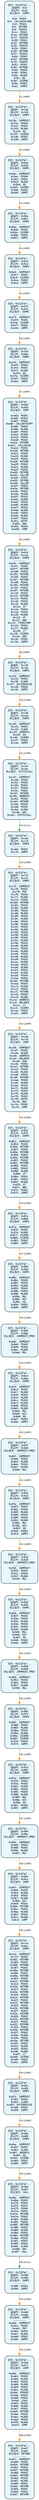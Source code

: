 digraph Contract_CFG {
    rankdir=TB;
    node [shape=box, style="filled, rounded", fontname="Monospace", fontsize=9, margin=0.15];
    edge [fontname="Arial", fontsize=8, penwidth=1.2];

    "block_0" [label="合约: 0x2157a7...
起始PC: 0x0
终止PC: 0xa1
终止指令: JUMPI
---------
0x0: PUSH1
0x2: CALLDATALOAD
0x3: PUSH1
0x5: MSTORE
0x6: PUSH21
0x1c: PUSH1
0x1e: MSTORE
0x1f: PUSH16
0x30: PUSH1
0x32: MSTORE
0x33: PUSH32
0x54: PUSH1
0x56: MSTORE
0x57: PUSH21
0x6d: PUSH1
0x6f: MSTORE
0x70: PUSH32
0x91: PUSH1
0x93: MSTORE
0x94: PUSH4
0x99: PUSH1
0x9b: MLOAD
0x9c: EQ
0x9d: ISZERO
0x9e: PUSH2
0xa1: JUMPI", fillcolor="#e6f7ff"];
    "block_13b" [label="合约: 0x2157a7...
起始PC: 0x13b
终止PC: 0x149
终止指令: JUMPI
---------
0x13b: JUMPDEST
0x13c: PUSH4
0x141: PUSH1
0x143: MLOAD
0x144: EQ
0x145: ISZERO
0x146: PUSH2
0x149: JUMPI", fillcolor="#e6f7ff"];
    "block_5ab" [label="合约: 0x2157a7...
起始PC: 0x5ab
终止PC: 0x5b9
终止指令: JUMPI
---------
0x5ab: JUMPDEST
0x5ac: PUSH4
0x5b1: PUSH1
0x5b3: MLOAD
0x5b4: EQ
0x5b5: ISZERO
0x5b6: PUSH2
0x5b9: JUMPI", fillcolor="#e6f7ff"];
    "block_84a" [label="合约: 0x2157a7...
起始PC: 0x84a
终止PC: 0x851
终止指令: JUMPI
---------
0x84a: JUMPDEST
0x84b: PUSH1
0x84d: ISZERO
0x84e: PUSH2
0x851: JUMPI", fillcolor="#e6f7ff"];
    "block_9c6" [label="合约: 0x2157a7...
起始PC: 0x9c6
终止PC: 0x9cd
终止指令: JUMPI
---------
0x9c6: JUMPDEST
0x9c7: PUSH1
0x9c9: ISZERO
0x9ca: PUSH2
0x9cd: JUMPI", fillcolor="#e6f7ff"];
    "block_bf3" [label="合约: 0x2157a7...
起始PC: 0xbf3
终止PC: 0xbfa
终止指令: JUMPI
---------
0xbf3: JUMPDEST
0xbf4: PUSH1
0xbf6: ISZERO
0xbf7: PUSH2
0xbfa: JUMPI", fillcolor="#e6f7ff"];
    "block_df4" [label="合约: 0x2157a7...
起始PC: 0xdf4
终止PC: 0xe02
终止指令: JUMPI
---------
0xdf4: JUMPDEST
0xdf5: PUSH4
0xdfa: PUSH1
0xdfc: MLOAD
0xdfd: EQ
0xdfe: ISZERO
0xdff: PUSH2
0xe02: JUMPI", fillcolor="#e6f7ff"];
    "block_e03" [label="合约: 0x2157a7...
起始PC: 0xe03
终止PC: 0xe56
终止指令: JUMP
---------
0xe03: PUSH1
0xe05: PUSH1
0xe07: PUSH2
0xe0a: CALLDATACOPY
0xe0b: PUSH2
0xe0e: MLOAD
0xe0f: PUSH2
0xe12: MLOAD
0xe13: PUSH4
0xe18: PUSH2
0xe1b: MSTORE
0xe1c: CALLVALUE
0xe1d: PUSH2
0xe20: MSTORE
0xe21: PUSH2
0xe24: MLOAD
0xe25: PUSH2
0xe28: MSTORE
0xe29: PUSH2
0xe2c: MLOAD
0xe2d: PUSH2
0xe30: MSTORE
0xe31: CALLER
0xe32: PUSH2
0xe35: MSTORE
0xe36: CALLER
0xe37: PUSH2
0xe3a: MSTORE
0xe3b: PUSH2
0xe3e: MLOAD
0xe3f: PUSH2
0xe42: MLOAD
0xe43: PUSH2
0xe46: MLOAD
0xe47: PUSH2
0xe4a: MLOAD
0xe4b: PUSH2
0xe4e: MLOAD
0xe4f: PUSH1
0xe51: GETPC
0xe52: ADD
0xe53: PUSH2
0xe56: JUMP", fillcolor="#e6f7ff"];
    "block_bfb" [label="合约: 0x2157a7...
起始PC: 0xbfb
终止PC: 0xc2e
终止指令: JUMPI
---------
0xbfb: JUMPDEST
0xbfc: PUSH2
0xbff: MSTORE
0xc00: PUSH2
0xc03: MSTORE
0xc04: PUSH2
0xc07: MSTORE
0xc08: PUSH2
0xc0b: MSTORE
0xc0c: PUSH2
0xc0f: MSTORE
0xc10: PUSH2
0xc13: MSTORE
0xc14: PUSH1
0xc16: PUSH2
0xc19: MLOAD
0xc1a: GT
0xc1b: PUSH1
0xc1d: PUSH2
0xc20: MLOAD
0xc21: GT
0xc22: AND
0xc23: TIMESTAMP
0xc24: PUSH2
0xc27: MLOAD
0xc28: LT
0xc29: ISZERO
0xc2a: AND
0xc2b: PUSH2
0xc2e: JUMPI", fillcolor="#e6f7ff"];
    "block_c33" [label="合约: 0x2157a7...
起始PC: 0xc33
终止PC: 0xc3b
终止指令: JUMPI
---------
0xc33: JUMPDEST
0xc34: PUSH1
0xc36: SLOAD
0xc37: EXTCODESIZE
0xc38: PUSH2
0xc3b: JUMPI", fillcolor="#e6f7ff"];
    "block_c40" [label="合约: 0x2157a7...
起始PC: 0xc40
终止PC: 0xc4a
终止指令: JUMPI
---------
0xc40: JUMPDEST
0xc41: PUSH1
0xc43: SLOAD
0xc44: ADDRESS
0xc45: EQ
0xc46: ISZERO
0xc47: PUSH2
0xc4a: JUMPI", fillcolor="#e6f7ff"];
    "block_c4f" [label="合约: 0x2157a7...
起始PC: 0xc4f
终止PC: 0xc6c
终止指令: STATICCALL
---------
0xc4f: JUMPDEST
0xc50: PUSH1
0xc52: PUSH2
0xc55: PUSH1
0xc57: PUSH4
0xc5c: PUSH2
0xc5f: MSTORE
0xc60: ADDRESS
0xc61: PUSH2
0xc64: MSTORE
0xc65: PUSH2
0xc68: PUSH1
0xc6a: SLOAD
0xc6b: GAS
0xc6c: STATICCALL", fillcolor="#e6f7ff"];
    "block_c6d" [label="合约: 0x2157a7...
起始PC: 0xc6d
终止PC: 0xc70
终止指令: JUMPI
---------
0xc6d: PUSH2
0xc70: JUMPI", fillcolor="#e6f7ff"];
    "block_c75" [label="合约: 0x2157a7...
起始PC: 0xc75
终止PC: 0xcd1
终止指令: JUMPI
---------
0xc75: JUMPDEST
0xc76: PUSH1
0xc78: POP
0xc79: PUSH2
0xc7c: MLOAD
0xc7d: PUSH2
0xc80: MSTORE
0xc81: PUSH2
0xc84: MLOAD
0xc85: PUSH2
0xc88: MLOAD
0xc89: PUSH2
0xc8c: MLOAD
0xc8d: PUSH2
0xc90: MLOAD
0xc91: PUSH2
0xc94: MLOAD
0xc95: PUSH2
0xc98: MLOAD
0xc99: PUSH2
0xc9c: MLOAD
0xc9d: PUSH2
0xca0: MLOAD
0xca1: PUSH2
0xca4: MLOAD
0xca5: PUSH2
0xca8: MLOAD
0xca9: PUSH2
0xcac: MLOAD
0xcad: PUSH2
0xcb0: MLOAD
0xcb1: PUSH2
0xcb4: MLOAD
0xcb5: PUSH4
0xcba: PUSH2
0xcbd: MSTORE
0xcbe: PUSH2
0xcc1: MLOAD
0xcc2: PUSH2
0xcc5: MSTORE
0xcc6: PUSH2
0xcc9: MLOAD
0xcca: ADDRESS
0xccb: BALANCE
0xccc: LT
0xccd: ISZERO
0xcce: PUSH2
0xcd1: JUMPI", fillcolor="#e6f7ff"];
    "block_cd6" [label="合约: 0x2157a7...
起始PC: 0xcd6
终止PC: 0xcfd
终止指令: JUMP
---------
0xcd6: JUMPDEST
0xcd7: PUSH2
0xcda: MLOAD
0xcdb: ADDRESS
0xcdc: BALANCE
0xcdd: SUB
0xcde: PUSH2
0xce1: MSTORE
0xce2: PUSH2
0xce5: MLOAD
0xce6: PUSH2
0xce9: MSTORE
0xcea: PUSH2
0xced: MLOAD
0xcee: PUSH2
0xcf1: MLOAD
0xcf2: PUSH2
0xcf5: MLOAD
0xcf6: PUSH1
0xcf8: GETPC
0xcf9: ADD
0xcfa: PUSH2
0xcfd: JUMP", fillcolor="#e6f7ff"];
    "block_852" [label="合约: 0x2157a7...
起始PC: 0x852
终止PC: 0x875
终止指令: JUMPI
---------
0x852: JUMPDEST
0x853: PUSH2
0x856: MSTORE
0x857: PUSH2
0x85a: MSTORE
0x85b: PUSH2
0x85e: MSTORE
0x85f: PUSH2
0x862: MSTORE
0x863: PUSH1
0x865: PUSH2
0x868: MLOAD
0x869: GT
0x86a: PUSH1
0x86c: PUSH2
0x86f: MLOAD
0x870: GT
0x871: AND
0x872: PUSH2
0x875: JUMPI", fillcolor="#e6f7ff"];
    "block_87a" [label="合约: 0x2157a7...
起始PC: 0x87a
终止PC: 0x884
终止指令: JUMPI
---------
0x87a: JUMPDEST
0x87b: PUSH2
0x87e: MLOAD
0x87f: ISZERO
0x880: ISZERO
0x881: PUSH2
0x884: JUMPI", fillcolor="#e6f7ff"];
    "block_88b" [label="合约: 0x2157a7...
起始PC: 0x88b
终止PC: 0x8a0
终止指令: JUMPI
---------
0x88b: JUMPDEST
0x88c: PUSH2
0x88f: PUSH2
0x892: MLOAD
0x893: PUSH2
0x896: PUSH2
0x899: MLOAD
0x89a: MUL
0x89b: DIV
0x89c: EQ
0x89d: PUSH2
0x8a0: JUMPI", fillcolor="#e6f7ff"];
    "block_8a5" [label="合约: 0x2157a7...
起始PC: 0x8a5
终止PC: 0x8ad
终止指令: JUMPDEST_PREV
---------
0x8a5: JUMPDEST
0x8a6: PUSH2
0x8a9: PUSH2
0x8ac: MLOAD
0x8ad: MUL", fillcolor="#e6f7ff"];
    "block_8c3" [label="合约: 0x2157a7...
起始PC: 0x8c3
终止PC: 0x8da
终止指令: JUMPI
---------
0x8c3: JUMPDEST
0x8c4: PUSH2
0x8c7: MLOAD
0x8c8: PUSH2
0x8cb: MLOAD
0x8cc: PUSH2
0x8cf: MLOAD
0x8d0: PUSH2
0x8d3: MLOAD
0x8d4: MUL
0x8d5: DIV
0x8d6: EQ
0x8d7: PUSH2
0x8da: JUMPI", fillcolor="#e6f7ff"];
    "block_8df" [label="合约: 0x2157a7...
起始PC: 0x8df
终止PC: 0x8e8
终止指令: JUMPDEST_PREV
---------
0x8df: JUMPDEST
0x8e0: PUSH2
0x8e3: MLOAD
0x8e4: PUSH2
0x8e7: MLOAD
0x8e8: MUL", fillcolor="#e6f7ff"];
    "block_8fe" [label="合约: 0x2157a7...
起始PC: 0x8fe
终止PC: 0x913
终止指令: JUMPI
---------
0x8fe: JUMPDEST
0x8ff: PUSH2
0x902: PUSH2
0x905: MLOAD
0x906: PUSH2
0x909: PUSH2
0x90c: MLOAD
0x90d: MUL
0x90e: DIV
0x90f: EQ
0x910: PUSH2
0x913: JUMPI", fillcolor="#e6f7ff"];
    "block_918" [label="合约: 0x2157a7...
起始PC: 0x918
终止PC: 0x920
终止指令: JUMPDEST_PREV
---------
0x918: JUMPDEST
0x919: PUSH2
0x91c: PUSH2
0x91f: MLOAD
0x920: MUL", fillcolor="#e6f7ff"];
    "block_936" [label="合约: 0x2157a7...
起始PC: 0x936
终止PC: 0x94b
终止指令: JUMPI
---------
0x936: JUMPDEST
0x937: PUSH2
0x93a: PUSH2
0x93d: MLOAD
0x93e: PUSH2
0x941: PUSH2
0x944: MLOAD
0x945: MUL
0x946: DIV
0x947: EQ
0x948: PUSH2
0x94b: JUMPI", fillcolor="#e6f7ff"];
    "block_950" [label="合约: 0x2157a7...
起始PC: 0x950
终止PC: 0x958
终止指令: JUMPDEST_PREV
---------
0x950: JUMPDEST
0x951: PUSH2
0x954: PUSH2
0x957: MLOAD
0x958: MUL", fillcolor="#e6f7ff"];
    "block_965" [label="合约: 0x2157a7...
起始PC: 0x965
终止PC: 0x973
终止指令: JUMPI
---------
0x965: JUMPDEST
0x966: PUSH2
0x969: MLOAD
0x96a: PUSH2
0x96d: MLOAD
0x96e: ISZERO
0x96f: ISZERO
0x970: PUSH2
0x973: JUMPI", fillcolor="#e6f7ff"];
    "block_97a" [label="合约: 0x2157a7...
起始PC: 0x97a
终止PC: 0x98f
终止指令: JUMPI
---------
0x97a: JUMPDEST
0x97b: PUSH2
0x97e: PUSH2
0x981: MLOAD
0x982: PUSH2
0x985: PUSH2
0x988: MLOAD
0x989: MUL
0x98a: DIV
0x98b: EQ
0x98c: PUSH2
0x98f: JUMPI", fillcolor="#e6f7ff"];
    "block_994" [label="合约: 0x2157a7...
起始PC: 0x994
终止PC: 0x99c
终止指令: JUMPDEST_PREV
---------
0x994: JUMPDEST
0x995: PUSH2
0x998: PUSH2
0x99b: MLOAD
0x99c: MUL", fillcolor="#e6f7ff"];
    "block_9af" [label="合约: 0x2157a7...
起始PC: 0x9af
终止PC: 0x9c3
终止指令: JUMP
---------
0x9af: JUMPDEST
0x9b0: PUSH2
0x9b3: MLOAD
0x9b4: PUSH2
0x9b7: MLOAD
0x9b8: DIV
0x9b9: PUSH1
0x9bb: MSTORE
0x9bc: PUSH1
0x9be: MLOAD
0x9bf: PUSH2
0x9c2: MLOAD
0x9c3: JUMP", fillcolor="#e6f7ff"];
    "block_cfe" [label="合约: 0x2157a7...
起始PC: 0xcfe
终止PC: 0xd4c
终止指令: JUMPI
---------
0xcfe: JUMPDEST
0xcff: PUSH2
0xd02: MSTORE
0xd03: PUSH2
0xd06: MSTORE
0xd07: PUSH2
0xd0a: MSTORE
0xd0b: PUSH2
0xd0e: MSTORE
0xd0f: PUSH2
0xd12: MSTORE
0xd13: PUSH2
0xd16: MSTORE
0xd17: PUSH2
0xd1a: MSTORE
0xd1b: PUSH2
0xd1e: MSTORE
0xd1f: PUSH2
0xd22: MSTORE
0xd23: PUSH2
0xd26: MSTORE
0xd27: PUSH2
0xd2a: MSTORE
0xd2b: PUSH2
0xd2e: MSTORE
0xd2f: PUSH2
0xd32: MSTORE
0xd33: PUSH2
0xd36: MSTORE
0xd37: PUSH2
0xd3a: MLOAD
0xd3b: PUSH2
0xd3e: MSTORE
0xd3f: PUSH2
0xd42: MLOAD
0xd43: PUSH2
0xd46: MLOAD
0xd47: LT
0xd48: ISZERO
0xd49: PUSH2
0xd4c: JUMPI", fillcolor="#e6f7ff"];
    "block_d51" [label="合约: 0x2157a7...
起始PC: 0xd51
终止PC: 0xd59
终止指令: JUMPI
---------
0xd51: JUMPDEST
0xd52: PUSH1
0xd54: SLOAD
0xd55: EXTCODESIZE
0xd56: PUSH2
0xd59: JUMPI", fillcolor="#e6f7ff"];
    "block_d5e" [label="合约: 0x2157a7...
起始PC: 0xd5e
终止PC: 0xd68
终止指令: JUMPI
---------
0xd5e: JUMPDEST
0xd5f: PUSH1
0xd61: SLOAD
0xd62: ADDRESS
0xd63: EQ
0xd64: ISZERO
0xd65: PUSH2
0xd68: JUMPI", fillcolor="#e6f7ff"];
    "block_d6d" [label="合约: 0x2157a7...
起始PC: 0xd6d
终止PC: 0xd97
终止指令: CALL
---------
0xd6d: JUMPDEST
0xd6e: PUSH1
0xd70: PUSH2
0xd73: PUSH1
0xd75: PUSH4
0xd7a: PUSH2
0xd7d: MSTORE
0xd7e: PUSH2
0xd81: MLOAD
0xd82: PUSH2
0xd85: MSTORE
0xd86: PUSH2
0xd89: MLOAD
0xd8a: PUSH2
0xd8d: MSTORE
0xd8e: PUSH2
0xd91: PUSH1
0xd93: PUSH1
0xd95: SLOAD
0xd96: GAS
0xd97: CALL", fillcolor="#e6f7ff"];
    "block_d98" [label="合约: 0x2157a7...
起始PC: 0xd98
终止PC: 0xd9b
终止指令: JUMPI
---------
0xd98: PUSH2
0xd9b: JUMPI", fillcolor="#e6f7ff"];
    "block_da0" [label="合约: 0x2157a7...
起始PC: 0xda0
终止PC: 0xdab
终止指令: JUMPI
---------
0xda0: JUMPDEST
0xda1: PUSH1
0xda3: POP
0xda4: PUSH2
0xda7: MLOAD
0xda8: PUSH2
0xdab: JUMPI", fillcolor="#e6f7ff"];
    "block_db0" [label="合约: 0x2157a7...
起始PC: 0xdb0
终止PC: 0xdf1
终止指令: JUMP
---------
0xdb0: JUMPDEST
0xdb1: PUSH2
0xdb4: MLOAD
0xdb5: PUSH2
0xdb8: MLOAD
0xdb9: PUSH2
0xdbc: MLOAD
0xdbd: PUSH32
0xdde: PUSH1
0xde0: PUSH1
0xde2: LOG4
0xde3: PUSH2
0xde6: MLOAD
0xde7: PUSH1
0xde9: MSTORE
0xdea: PUSH1
0xdec: MLOAD
0xded: PUSH2
0xdf0: MLOAD
0xdf1: JUMP", fillcolor="#e6f7ff"];
    "block_e57" [label="合约: 0x2157a7...
起始PC: 0xe57
终止PC: 0xe6f
终止指令: RETURN
---------
0xe57: JUMPDEST
0xe58: PUSH2
0xe5b: MSTORE
0xe5c: PUSH2
0xe5f: MSTORE
0xe60: PUSH2
0xe63: MSTORE
0xe64: PUSH2
0xe67: MLOAD
0xe68: PUSH1
0xe6a: MSTORE
0xe6b: PUSH1
0xe6d: PUSH1
0xe6f: RETURN", fillcolor="#e6f7ff"];

    "block_0" -> "block_13b" [label="#1 (JUMP)", color="#ff9800"];
    "block_13b" -> "block_5ab" [label="#2 (JUMP)", color="#ff9800"];
    "block_5ab" -> "block_84a" [label="#3 (JUMP)", color="#ff9800"];
    "block_84a" -> "block_9c6" [label="#4 (JUMP)", color="#ff9800"];
    "block_9c6" -> "block_bf3" [label="#5 (JUMP)", color="#ff9800"];
    "block_bf3" -> "block_df4" [label="#6 (JUMP)", color="#ff9800"];
    "block_df4" -> "block_e03" [label="#7 (JUMP)", color="#ff9800"];
    "block_e03" -> "block_bfb" [label="#8 (JUMP)", color="#ff9800"];
    "block_bfb" -> "block_c33" [label="#9 (JUMP)", color="#ff9800"];
    "block_c33" -> "block_c40" [label="#10 (JUMP)", color="#ff9800"];
    "block_c40" -> "block_c4f" [label="#11 (JUMP)", color="#ff9800"];
    "block_c4f" -> "block_c6d" [label="#12 (CALL)", color="#4caf50"];
    "block_c6d" -> "block_c75" [label="#13 (JUMP)", color="#ff9800"];
    "block_c75" -> "block_cd6" [label="#14 (JUMP)", color="#ff9800"];
    "block_cd6" -> "block_852" [label="#15 (JUMP)", color="#ff9800"];
    "block_852" -> "block_87a" [label="#16 (JUMP)", color="#ff9800"];
    "block_87a" -> "block_88b" [label="#17 (JUMP)", color="#ff9800"];
    "block_88b" -> "block_8a5" [label="#18 (JUMP)", color="#ff9800"];
    "block_8a5" -> "block_8c3" [label="#19 (JUMP)", color="#ff9800"];
    "block_8c3" -> "block_8df" [label="#20 (JUMP)", color="#ff9800"];
    "block_8df" -> "block_8fe" [label="#21 (JUMP)", color="#ff9800"];
    "block_8fe" -> "block_918" [label="#22 (JUMP)", color="#ff9800"];
    "block_918" -> "block_936" [label="#23 (JUMP)", color="#ff9800"];
    "block_936" -> "block_950" [label="#24 (JUMP)", color="#ff9800"];
    "block_950" -> "block_965" [label="#25 (JUMP)", color="#ff9800"];
    "block_965" -> "block_97a" [label="#26 (JUMP)", color="#ff9800"];
    "block_97a" -> "block_994" [label="#27 (JUMP)", color="#ff9800"];
    "block_994" -> "block_9af" [label="#28 (JUMP)", color="#ff9800"];
    "block_9af" -> "block_cfe" [label="#29 (JUMP)", color="#ff9800"];
    "block_cfe" -> "block_d51" [label="#30 (JUMP)", color="#ff9800"];
    "block_d51" -> "block_d5e" [label="#31 (JUMP)", color="#ff9800"];
    "block_d5e" -> "block_d6d" [label="#32 (JUMP)", color="#ff9800"];
    "block_d6d" -> "block_d98" [label="#33 (CALL)", color="#4caf50"];
    "block_d98" -> "block_da0" [label="#34 (JUMP)", color="#ff9800"];
    "block_da0" -> "block_db0" [label="#35 (JUMP)", color="#ff9800"];
    "block_db0" -> "block_e57" [label="#36 (JUMP)", color="#ff9800"];
}